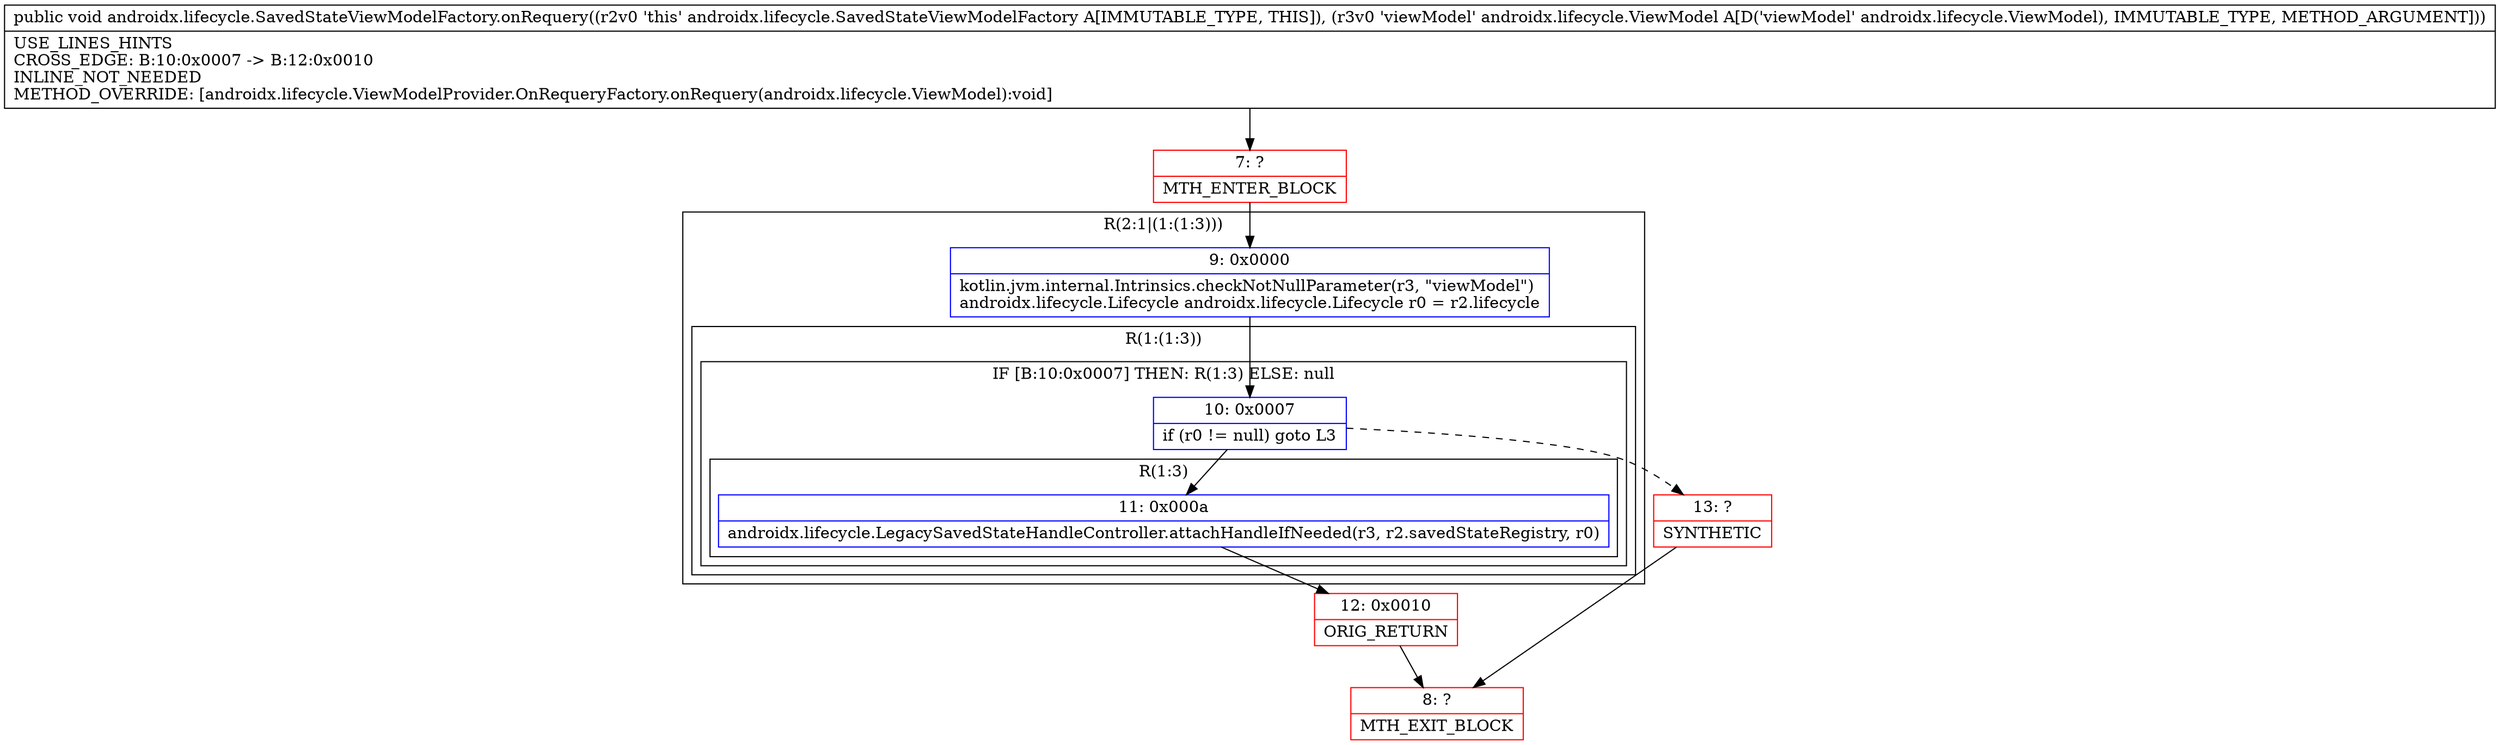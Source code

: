 digraph "CFG forandroidx.lifecycle.SavedStateViewModelFactory.onRequery(Landroidx\/lifecycle\/ViewModel;)V" {
subgraph cluster_Region_1792174909 {
label = "R(2:1|(1:(1:3)))";
node [shape=record,color=blue];
Node_9 [shape=record,label="{9\:\ 0x0000|kotlin.jvm.internal.Intrinsics.checkNotNullParameter(r3, \"viewModel\")\landroidx.lifecycle.Lifecycle androidx.lifecycle.Lifecycle r0 = r2.lifecycle\l}"];
subgraph cluster_Region_1965163309 {
label = "R(1:(1:3))";
node [shape=record,color=blue];
subgraph cluster_IfRegion_1975417078 {
label = "IF [B:10:0x0007] THEN: R(1:3) ELSE: null";
node [shape=record,color=blue];
Node_10 [shape=record,label="{10\:\ 0x0007|if (r0 != null) goto L3\l}"];
subgraph cluster_Region_316244660 {
label = "R(1:3)";
node [shape=record,color=blue];
Node_11 [shape=record,label="{11\:\ 0x000a|androidx.lifecycle.LegacySavedStateHandleController.attachHandleIfNeeded(r3, r2.savedStateRegistry, r0)\l}"];
}
}
}
}
Node_7 [shape=record,color=red,label="{7\:\ ?|MTH_ENTER_BLOCK\l}"];
Node_12 [shape=record,color=red,label="{12\:\ 0x0010|ORIG_RETURN\l}"];
Node_8 [shape=record,color=red,label="{8\:\ ?|MTH_EXIT_BLOCK\l}"];
Node_13 [shape=record,color=red,label="{13\:\ ?|SYNTHETIC\l}"];
MethodNode[shape=record,label="{public void androidx.lifecycle.SavedStateViewModelFactory.onRequery((r2v0 'this' androidx.lifecycle.SavedStateViewModelFactory A[IMMUTABLE_TYPE, THIS]), (r3v0 'viewModel' androidx.lifecycle.ViewModel A[D('viewModel' androidx.lifecycle.ViewModel), IMMUTABLE_TYPE, METHOD_ARGUMENT]))  | USE_LINES_HINTS\lCROSS_EDGE: B:10:0x0007 \-\> B:12:0x0010\lINLINE_NOT_NEEDED\lMETHOD_OVERRIDE: [androidx.lifecycle.ViewModelProvider.OnRequeryFactory.onRequery(androidx.lifecycle.ViewModel):void]\l}"];
MethodNode -> Node_7;Node_9 -> Node_10;
Node_10 -> Node_11;
Node_10 -> Node_13[style=dashed];
Node_11 -> Node_12;
Node_7 -> Node_9;
Node_12 -> Node_8;
Node_13 -> Node_8;
}

